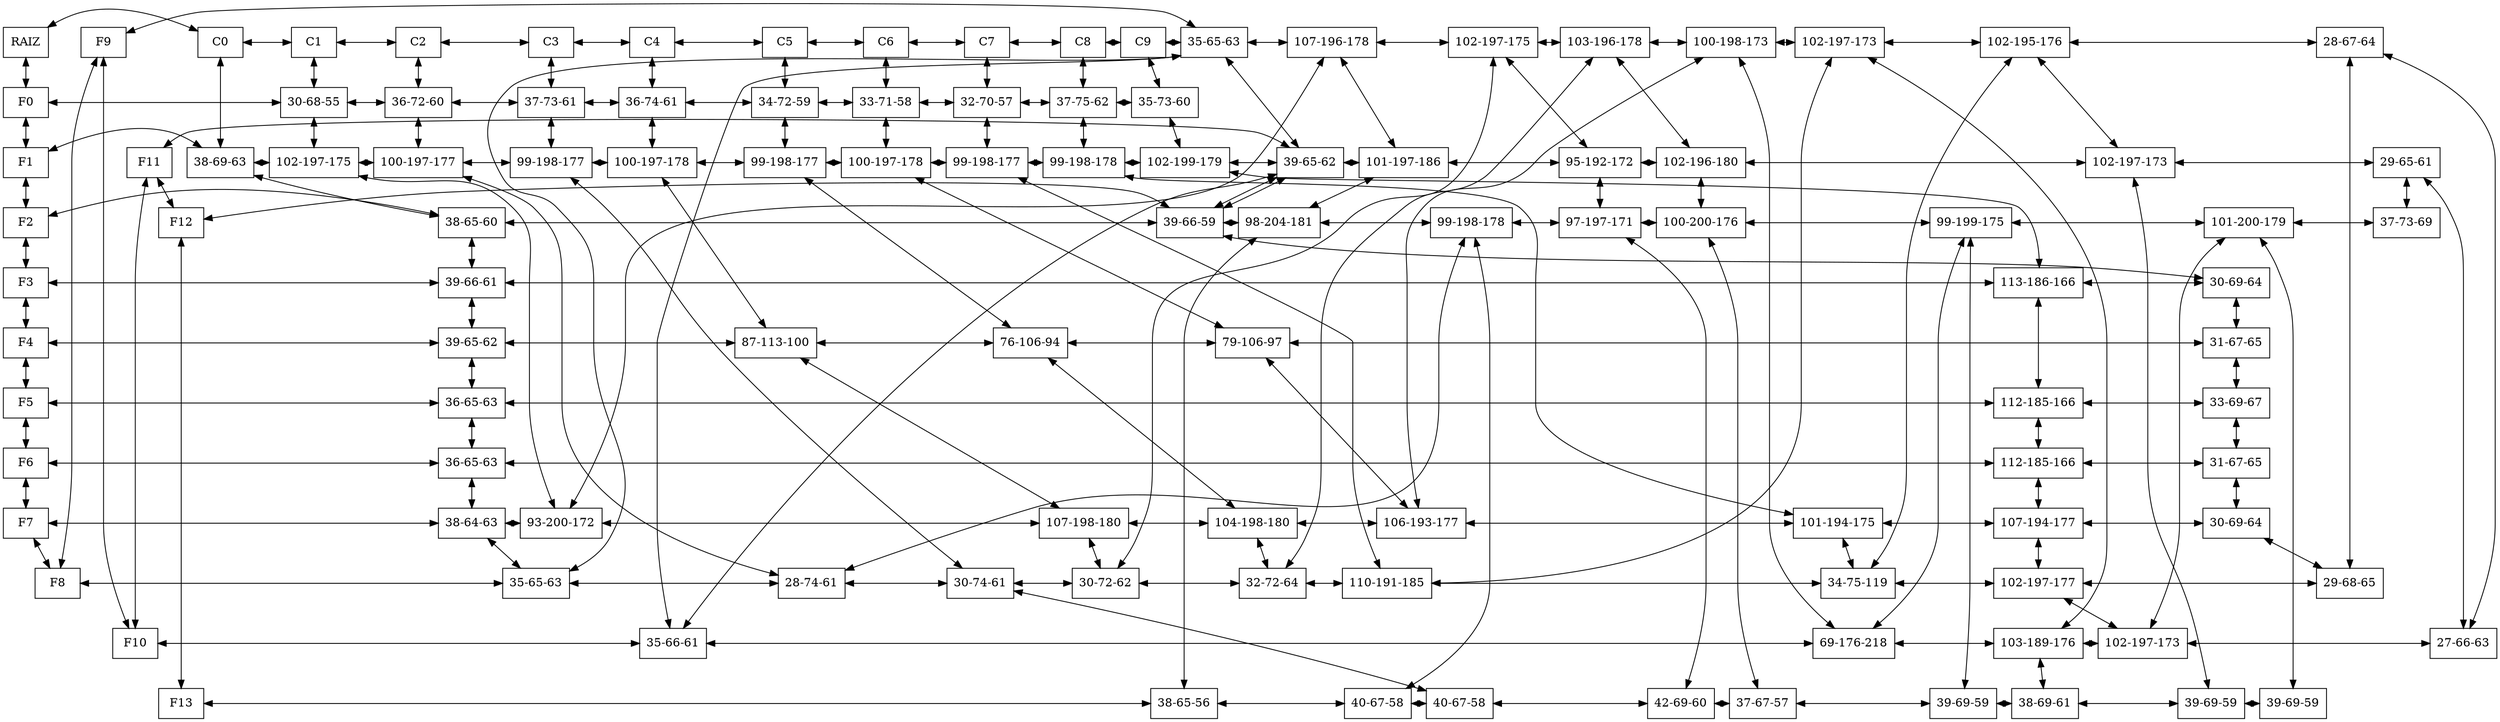 digraph MatrizCapa{ 
 node[shape=box] 
 rankdir=UD; 
 {rank=min; 
nodo00[label="RAIZ" ,rankdir=LR,group=0]; 
nodo10[label="C0" ,rankdir=LR,group=1]; 
nodo20[label="C1" ,rankdir=LR,group=2]; 
nodo30[label="C2" ,rankdir=LR,group=3]; 
nodo40[label="C3" ,rankdir=LR,group=4]; 
nodo50[label="C4" ,rankdir=LR,group=5]; 
nodo60[label="C5" ,rankdir=LR,group=6]; 
nodo70[label="C6" ,rankdir=LR,group=7]; 
nodo80[label="C7" ,rankdir=LR,group=8]; 
nodo90[label="C8" ,rankdir=LR,group=9]; 
nodo100[label="C9" ,rankdir=LR,group=10]; 
nodo110[label="C10" ,rankdir=LR,group=11]; 
}{rank=same; 
nodo00[label="RAIZ" ,group=0]; 
nodo10[label="C0" ,group=1]; 
nodo20[label="C1" ,group=2]; 
nodo30[label="C2" ,group=3]; 
nodo40[label="C3" ,group=4]; 
nodo50[label="C4" ,group=5]; 
nodo60[label="C5" ,group=6]; 
nodo70[label="C6" ,group=7]; 
nodo80[label="C7" ,group=8]; 
nodo90[label="C8" ,group=9]; 
nodo100[label="C9" ,group=10]; 
nodo110[label="C10" ,group=11]; 
}{rank=same; 
nodo01[label="F0" ,group=0]; 
nodo21[label="30-68-55" ,group=2]; 
nodo31[label="36-72-60" ,group=3]; 
nodo41[label="37-73-61" ,group=4]; 
nodo51[label="36-74-61" ,group=5]; 
nodo61[label="34-72-59" ,group=6]; 
nodo71[label="33-71-58" ,group=7]; 
nodo81[label="32-70-57" ,group=8]; 
nodo91[label="37-75-62" ,group=9]; 
nodo101[label="35-73-60" ,group=10]; 
}{rank=same; 
nodo02[label="F1" ,group=0]; 
nodo12[label="38-69-63" ,group=1]; 
nodo22[label="102-197-175" ,group=2]; 
nodo32[label="100-197-177" ,group=3]; 
nodo42[label="99-198-177" ,group=4]; 
nodo52[label="100-197-178" ,group=5]; 
nodo62[label="99-198-177" ,group=6]; 
nodo72[label="100-197-178" ,group=7]; 
nodo82[label="99-198-177" ,group=8]; 
nodo92[label="99-198-178" ,group=9]; 
nodo102[label="102-199-179" ,group=10]; 
nodo112[label="33-74-68" ,group=11]; 
}{rank=same; 
nodo03[label="F2" ,group=0]; 
nodo13[label="38-65-60" ,group=1]; 
nodo113[label="31-70-65" ,group=11]; 
}{rank=same; 
nodo04[label="F3" ,group=0]; 
nodo14[label="39-66-61" ,group=1]; 
nodo104[label="113-186-166" ,group=10]; 
nodo114[label="30-69-64" ,group=11]; 
}{rank=same; 
nodo05[label="F4" ,group=0]; 
nodo15[label="39-65-62" ,group=1]; 
nodo55[label="87-113-100" ,group=5]; 
nodo65[label="76-106-94" ,group=6]; 
nodo75[label="79-106-97" ,group=7]; 
nodo115[label="31-67-65" ,group=11]; 
}{rank=same; 
nodo06[label="F5" ,group=0]; 
nodo16[label="36-65-63" ,group=1]; 
nodo106[label="112-185-166" ,group=10]; 
nodo116[label="33-69-67" ,group=11]; 
}{rank=same; 
nodo07[label="F6" ,group=0]; 
nodo17[label="36-65-63" ,group=1]; 
nodo107[label="112-185-166" ,group=10]; 
nodo117[label="31-67-65" ,group=11]; 
}{rank=same; 
nodo08[label="F7" ,group=0]; 
nodo18[label="38-64-63" ,group=1]; 
nodo28[label="93-200-172" ,group=2]; 
nodo58[label="107-198-180" ,group=5]; 
nodo68[label="104-198-180" ,group=6]; 
nodo78[label="106-193-177" ,group=7]; 
nodo98[label="101-194-175" ,group=9]; 
nodo108[label="107-194-177" ,group=10]; 
nodo118[label="30-69-64" ,group=11]; 
}{rank=same; 
nodo09[label="F8" ,group=0]; 
nodo19[label="35-65-63" ,group=1]; 
nodo39[label="28-74-61" ,group=3]; 
nodo49[label="30-74-61" ,group=4]; 
nodo59[label="30-72-62" ,group=5]; 
nodo69[label="32-72-64" ,group=6]; 
nodo89[label="110-191-185" ,group=8]; 
nodo99[label="34-75-119" ,group=9]; 
nodo109[label="102-197-177" ,group=10]; 
nodo119[label="29-68-65" ,group=11]; 
}{rank=same; 
nodo010[label="F9" ,group=0]; 
nodo110[label="35-65-63" ,group=1]; 
nodo210[label="107-196-178" ,group=2]; 
nodo510[label="102-197-175" ,group=5]; 
nodo610[label="103-196-178" ,group=6]; 
nodo710[label="100-198-173" ,group=7]; 
nodo810[label="102-197-173" ,group=8]; 
nodo910[label="102-195-176" ,group=9]; 
nodo1110[label="28-67-64" ,group=11]; 
}{rank=same; 
nodo011[label="F10" ,group=0]; 
nodo111[label="35-66-61" ,group=1]; 
nodo711[label="69-176-218" ,group=7]; 
nodo811[label="103-189-176" ,group=8]; 
nodo1011[label="102-197-173" ,group=10]; 
nodo1111[label="27-66-63" ,group=11]; 
}{rank=same; 
nodo012[label="F11" ,group=0]; 
nodo112[label="39-65-62" ,group=1]; 
nodo212[label="101-197-186" ,group=2]; 
nodo512[label="95-192-172" ,group=5]; 
nodo612[label="102-196-180" ,group=6]; 
nodo912[label="102-197-173" ,group=9]; 
nodo1112[label="29-65-61" ,group=11]; 
}{rank=same; 
nodo013[label="F12" ,group=0]; 
nodo113[label="39-66-59" ,group=1]; 
nodo213[label="98-204-181" ,group=2]; 
nodo313[label="99-198-178" ,group=3]; 
nodo513[label="97-197-171" ,group=5]; 
nodo613[label="100-200-176" ,group=6]; 
nodo713[label="99-199-175" ,group=7]; 
nodo1013[label="101-200-179" ,group=10]; 
nodo1113[label="37-73-69" ,group=11]; 
}{rank=same; 
nodo014[label="F13" ,group=0]; 
nodo214[label="38-65-56" ,group=2]; 
nodo314[label="40-67-58" ,group=3]; 
nodo414[label="40-67-58" ,group=4]; 
nodo514[label="42-69-60" ,group=5]; 
nodo614[label="37-67-57" ,group=6]; 
nodo714[label="39-69-59" ,group=7]; 
nodo814[label="38-69-61" ,group=8]; 
nodo914[label="39-69-59" ,group=9]; 
nodo1014[label="39-69-59" ,group=10]; 
}nodo00 -> nodo10 [dir=both];
nodo10 -> nodo20 [dir=both];
nodo20 -> nodo30 [dir=both];
nodo30 -> nodo40 [dir=both];
nodo40 -> nodo50 [dir=both];
nodo50 -> nodo60 [dir=both];
nodo60 -> nodo70 [dir=both];
nodo70 -> nodo80 [dir=both];
nodo80 -> nodo90 [dir=both];
nodo90 -> nodo100 [dir=both];
nodo100 -> nodo110 [dir=both];
nodo01 -> nodo21 [dir=both];
nodo21 -> nodo31 [dir=both];
nodo31 -> nodo41 [dir=both];
nodo41 -> nodo51 [dir=both];
nodo51 -> nodo61 [dir=both];
nodo61 -> nodo71 [dir=both];
nodo71 -> nodo81 [dir=both];
nodo81 -> nodo91 [dir=both];
nodo91 -> nodo101 [dir=both];
nodo02 -> nodo12 [dir=both];
nodo12 -> nodo22 [dir=both];
nodo22 -> nodo32 [dir=both];
nodo32 -> nodo42 [dir=both];
nodo42 -> nodo52 [dir=both];
nodo52 -> nodo62 [dir=both];
nodo62 -> nodo72 [dir=both];
nodo72 -> nodo82 [dir=both];
nodo82 -> nodo92 [dir=both];
nodo92 -> nodo102 [dir=both];
nodo102 -> nodo112 [dir=both];
nodo03 -> nodo13 [dir=both];
nodo13 -> nodo113 [dir=both];
nodo04 -> nodo14 [dir=both];
nodo14 -> nodo104 [dir=both];
nodo104 -> nodo114 [dir=both];
nodo05 -> nodo15 [dir=both];
nodo15 -> nodo55 [dir=both];
nodo55 -> nodo65 [dir=both];
nodo65 -> nodo75 [dir=both];
nodo75 -> nodo115 [dir=both];
nodo06 -> nodo16 [dir=both];
nodo16 -> nodo106 [dir=both];
nodo106 -> nodo116 [dir=both];
nodo07 -> nodo17 [dir=both];
nodo17 -> nodo107 [dir=both];
nodo107 -> nodo117 [dir=both];
nodo08 -> nodo18 [dir=both];
nodo18 -> nodo28 [dir=both];
nodo28 -> nodo58 [dir=both];
nodo58 -> nodo68 [dir=both];
nodo68 -> nodo78 [dir=both];
nodo78 -> nodo98 [dir=both];
nodo98 -> nodo108 [dir=both];
nodo108 -> nodo118 [dir=both];
nodo09 -> nodo19 [dir=both];
nodo19 -> nodo39 [dir=both];
nodo39 -> nodo49 [dir=both];
nodo49 -> nodo59 [dir=both];
nodo59 -> nodo69 [dir=both];
nodo69 -> nodo89 [dir=both];
nodo89 -> nodo99 [dir=both];
nodo99 -> nodo109 [dir=both];
nodo109 -> nodo119 [dir=both];
nodo010 -> nodo110 [dir=both];
nodo110 -> nodo210 [dir=both];
nodo210 -> nodo510 [dir=both];
nodo510 -> nodo610 [dir=both];
nodo610 -> nodo710 [dir=both];
nodo710 -> nodo810 [dir=both];
nodo810 -> nodo910 [dir=both];
nodo910 -> nodo1110 [dir=both];
nodo011 -> nodo111 [dir=both];
nodo111 -> nodo711 [dir=both];
nodo711 -> nodo811 [dir=both];
nodo811 -> nodo1011 [dir=both];
nodo1011 -> nodo1111 [dir=both];
nodo012 -> nodo112 [dir=both];
nodo112 -> nodo212 [dir=both];
nodo212 -> nodo512 [dir=both];
nodo512 -> nodo612 [dir=both];
nodo612 -> nodo912 [dir=both];
nodo912 -> nodo1112 [dir=both];
nodo013 -> nodo113 [dir=both];
nodo113 -> nodo213 [dir=both];
nodo213 -> nodo313 [dir=both];
nodo313 -> nodo513 [dir=both];
nodo513 -> nodo613 [dir=both];
nodo613 -> nodo713 [dir=both];
nodo713 -> nodo1013 [dir=both];
nodo1013 -> nodo1113 [dir=both];
nodo014 -> nodo214 [dir=both];
nodo214 -> nodo314 [dir=both];
nodo314 -> nodo414 [dir=both];
nodo414 -> nodo514 [dir=both];
nodo514 -> nodo614 [dir=both];
nodo614 -> nodo714 [dir=both];
nodo714 -> nodo814 [dir=both];
nodo814 -> nodo914 [dir=both];
nodo914 -> nodo1014 [dir=both];
nodo00 -> nodo01 [dir=both];
nodo01 -> nodo02 [dir=both];
nodo02 -> nodo03 [dir=both];
nodo03 -> nodo04 [dir=both];
nodo04 -> nodo05 [dir=both];
nodo05 -> nodo06 [dir=both];
nodo06 -> nodo07 [dir=both];
nodo07 -> nodo08 [dir=both];
nodo08 -> nodo09 [dir=both];
nodo09 -> nodo010 [dir=both];
nodo010 -> nodo011 [dir=both];
nodo011 -> nodo012 [dir=both];
nodo012 -> nodo013 [dir=both];
nodo013 -> nodo014 [dir=both];
nodo10 -> nodo12 [dir=both];
nodo12 -> nodo13 [dir=both];
nodo13 -> nodo14 [dir=both];
nodo14 -> nodo15 [dir=both];
nodo15 -> nodo16 [dir=both];
nodo16 -> nodo17 [dir=both];
nodo17 -> nodo18 [dir=both];
nodo18 -> nodo19 [dir=both];
nodo19 -> nodo110 [dir=both];
nodo110 -> nodo111 [dir=both];
nodo111 -> nodo112 [dir=both];
nodo112 -> nodo113 [dir=both];
nodo20 -> nodo21 [dir=both];
nodo21 -> nodo22 [dir=both];
nodo22 -> nodo28 [dir=both];
nodo28 -> nodo210 [dir=both];
nodo210 -> nodo212 [dir=both];
nodo212 -> nodo213 [dir=both];
nodo213 -> nodo214 [dir=both];
nodo30 -> nodo31 [dir=both];
nodo31 -> nodo32 [dir=both];
nodo32 -> nodo39 [dir=both];
nodo39 -> nodo313 [dir=both];
nodo313 -> nodo314 [dir=both];
nodo40 -> nodo41 [dir=both];
nodo41 -> nodo42 [dir=both];
nodo42 -> nodo49 [dir=both];
nodo49 -> nodo414 [dir=both];
nodo50 -> nodo51 [dir=both];
nodo51 -> nodo52 [dir=both];
nodo52 -> nodo55 [dir=both];
nodo55 -> nodo58 [dir=both];
nodo58 -> nodo59 [dir=both];
nodo59 -> nodo510 [dir=both];
nodo510 -> nodo512 [dir=both];
nodo512 -> nodo513 [dir=both];
nodo513 -> nodo514 [dir=both];
nodo60 -> nodo61 [dir=both];
nodo61 -> nodo62 [dir=both];
nodo62 -> nodo65 [dir=both];
nodo65 -> nodo68 [dir=both];
nodo68 -> nodo69 [dir=both];
nodo69 -> nodo610 [dir=both];
nodo610 -> nodo612 [dir=both];
nodo612 -> nodo613 [dir=both];
nodo613 -> nodo614 [dir=both];
nodo70 -> nodo71 [dir=both];
nodo71 -> nodo72 [dir=both];
nodo72 -> nodo75 [dir=both];
nodo75 -> nodo78 [dir=both];
nodo78 -> nodo710 [dir=both];
nodo710 -> nodo711 [dir=both];
nodo711 -> nodo713 [dir=both];
nodo713 -> nodo714 [dir=both];
nodo80 -> nodo81 [dir=both];
nodo81 -> nodo82 [dir=both];
nodo82 -> nodo89 [dir=both];
nodo89 -> nodo810 [dir=both];
nodo810 -> nodo811 [dir=both];
nodo811 -> nodo814 [dir=both];
nodo90 -> nodo91 [dir=both];
nodo91 -> nodo92 [dir=both];
nodo92 -> nodo98 [dir=both];
nodo98 -> nodo99 [dir=both];
nodo99 -> nodo910 [dir=both];
nodo910 -> nodo912 [dir=both];
nodo912 -> nodo914 [dir=both];
nodo100 -> nodo101 [dir=both];
nodo101 -> nodo102 [dir=both];
nodo102 -> nodo104 [dir=both];
nodo104 -> nodo106 [dir=both];
nodo106 -> nodo107 [dir=both];
nodo107 -> nodo108 [dir=both];
nodo108 -> nodo109 [dir=both];
nodo109 -> nodo1011 [dir=both];
nodo1011 -> nodo1013 [dir=both];
nodo1013 -> nodo1014 [dir=both];
nodo110 -> nodo112 [dir=both];
nodo112 -> nodo113 [dir=both];
nodo113 -> nodo114 [dir=both];
nodo114 -> nodo115 [dir=both];
nodo115 -> nodo116 [dir=both];
nodo116 -> nodo117 [dir=both];
nodo117 -> nodo118 [dir=both];
nodo118 -> nodo119 [dir=both];
nodo119 -> nodo1110 [dir=both];
nodo1110 -> nodo1111 [dir=both];
nodo1111 -> nodo1112 [dir=both];
nodo1112 -> nodo1113 [dir=both];
}